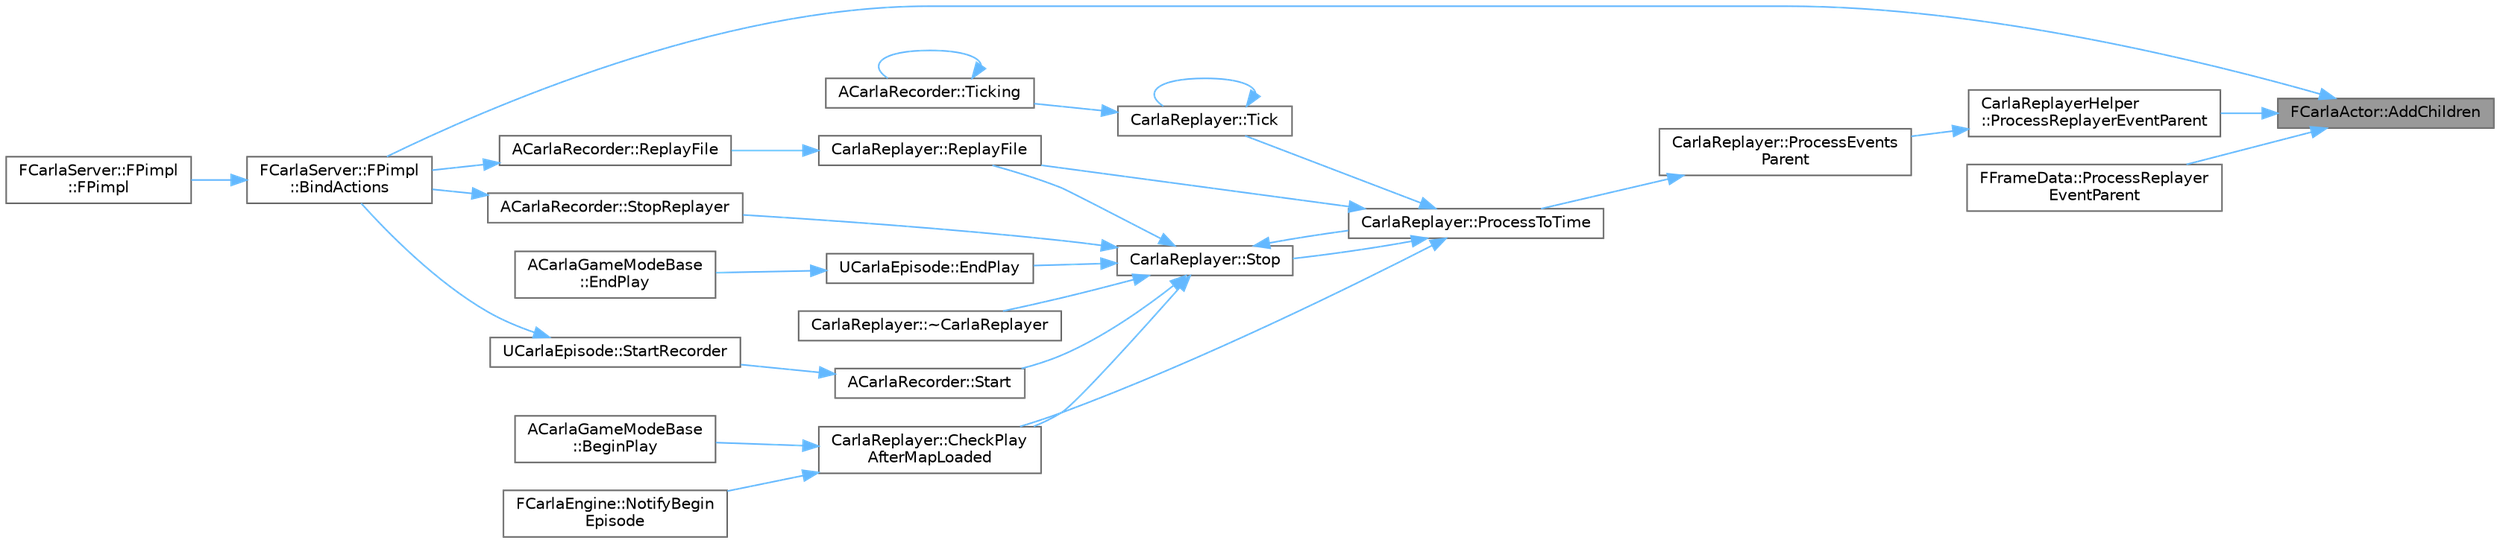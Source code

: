 digraph "FCarlaActor::AddChildren"
{
 // INTERACTIVE_SVG=YES
 // LATEX_PDF_SIZE
  bgcolor="transparent";
  edge [fontname=Helvetica,fontsize=10,labelfontname=Helvetica,labelfontsize=10];
  node [fontname=Helvetica,fontsize=10,shape=box,height=0.2,width=0.4];
  rankdir="RL";
  Node1 [id="Node000001",label="FCarlaActor::AddChildren",height=0.2,width=0.4,color="gray40", fillcolor="grey60", style="filled", fontcolor="black",tooltip=" "];
  Node1 -> Node2 [id="edge1_Node000001_Node000002",dir="back",color="steelblue1",style="solid",tooltip=" "];
  Node2 [id="Node000002",label="FCarlaServer::FPimpl\l::BindActions",height=0.2,width=0.4,color="grey40", fillcolor="white", style="filled",URL="$d7/d97/classFCarlaServer_1_1FPimpl.html#a675a6b572112a21e8bc011dddfd0de86",tooltip=" "];
  Node2 -> Node3 [id="edge2_Node000002_Node000003",dir="back",color="steelblue1",style="solid",tooltip=" "];
  Node3 [id="Node000003",label="FCarlaServer::FPimpl\l::FPimpl",height=0.2,width=0.4,color="grey40", fillcolor="white", style="filled",URL="$d7/d97/classFCarlaServer_1_1FPimpl.html#ab9ff29fc81bd2f9a14677941c7f7b62d",tooltip=" "];
  Node1 -> Node4 [id="edge3_Node000001_Node000004",dir="back",color="steelblue1",style="solid",tooltip=" "];
  Node4 [id="Node000004",label="CarlaReplayerHelper\l::ProcessReplayerEventParent",height=0.2,width=0.4,color="grey40", fillcolor="white", style="filled",URL="$d8/d27/classCarlaReplayerHelper.html#a900d23c789ab8d07489d1d817fa5edab",tooltip=" "];
  Node4 -> Node5 [id="edge4_Node000004_Node000005",dir="back",color="steelblue1",style="solid",tooltip=" "];
  Node5 [id="Node000005",label="CarlaReplayer::ProcessEvents\lParent",height=0.2,width=0.4,color="grey40", fillcolor="white", style="filled",URL="$dc/dc6/classCarlaReplayer.html#a5ed2b19174f18dd9bcd55c289f106719",tooltip=" "];
  Node5 -> Node6 [id="edge5_Node000005_Node000006",dir="back",color="steelblue1",style="solid",tooltip=" "];
  Node6 [id="Node000006",label="CarlaReplayer::ProcessToTime",height=0.2,width=0.4,color="grey40", fillcolor="white", style="filled",URL="$dc/dc6/classCarlaReplayer.html#ae0a5643d88257bdceb9e12d5c33194cb",tooltip=" "];
  Node6 -> Node7 [id="edge6_Node000006_Node000007",dir="back",color="steelblue1",style="solid",tooltip=" "];
  Node7 [id="Node000007",label="CarlaReplayer::CheckPlay\lAfterMapLoaded",height=0.2,width=0.4,color="grey40", fillcolor="white", style="filled",URL="$dc/dc6/classCarlaReplayer.html#ac70d3dbe1f79ffd25a695ec3bd2485e6",tooltip=" "];
  Node7 -> Node8 [id="edge7_Node000007_Node000008",dir="back",color="steelblue1",style="solid",tooltip=" "];
  Node8 [id="Node000008",label="ACarlaGameModeBase\l::BeginPlay",height=0.2,width=0.4,color="grey40", fillcolor="white", style="filled",URL="$db/de5/classACarlaGameModeBase.html#a3909b055b351f69d7ad1e39a42e72e3d",tooltip=" "];
  Node7 -> Node9 [id="edge8_Node000007_Node000009",dir="back",color="steelblue1",style="solid",tooltip=" "];
  Node9 [id="Node000009",label="FCarlaEngine::NotifyBegin\lEpisode",height=0.2,width=0.4,color="grey40", fillcolor="white", style="filled",URL="$dc/d49/classFCarlaEngine.html#ab4c918e4d4855a26ab57c4bb79ad4645",tooltip=" "];
  Node6 -> Node10 [id="edge9_Node000006_Node000010",dir="back",color="steelblue1",style="solid",tooltip=" "];
  Node10 [id="Node000010",label="CarlaReplayer::ReplayFile",height=0.2,width=0.4,color="grey40", fillcolor="white", style="filled",URL="$dc/dc6/classCarlaReplayer.html#a480fd94fedc2367d7f7f58f17f3cd5a4",tooltip=" "];
  Node10 -> Node11 [id="edge10_Node000010_Node000011",dir="back",color="steelblue1",style="solid",tooltip=" "];
  Node11 [id="Node000011",label="ACarlaRecorder::ReplayFile",height=0.2,width=0.4,color="grey40", fillcolor="white", style="filled",URL="$dd/db9/classACarlaRecorder.html#a5dc891241c275eedcf6b1f189751520b",tooltip=" "];
  Node11 -> Node2 [id="edge11_Node000011_Node000002",dir="back",color="steelblue1",style="solid",tooltip=" "];
  Node6 -> Node12 [id="edge12_Node000006_Node000012",dir="back",color="steelblue1",style="solid",tooltip=" "];
  Node12 [id="Node000012",label="CarlaReplayer::Stop",height=0.2,width=0.4,color="grey40", fillcolor="white", style="filled",URL="$dc/dc6/classCarlaReplayer.html#af627917f2c95135fb11b59af4f65dbf7",tooltip=" "];
  Node12 -> Node7 [id="edge13_Node000012_Node000007",dir="back",color="steelblue1",style="solid",tooltip=" "];
  Node12 -> Node13 [id="edge14_Node000012_Node000013",dir="back",color="steelblue1",style="solid",tooltip=" "];
  Node13 [id="Node000013",label="UCarlaEpisode::EndPlay",height=0.2,width=0.4,color="grey40", fillcolor="white", style="filled",URL="$dc/d84/classUCarlaEpisode.html#a04380aa760fc6891f1c51cdbe7ddb856",tooltip=" "];
  Node13 -> Node14 [id="edge15_Node000013_Node000014",dir="back",color="steelblue1",style="solid",tooltip=" "];
  Node14 [id="Node000014",label="ACarlaGameModeBase\l::EndPlay",height=0.2,width=0.4,color="grey40", fillcolor="white", style="filled",URL="$db/de5/classACarlaGameModeBase.html#a8e61df047eac428453a627a6de9ace75",tooltip=" "];
  Node12 -> Node6 [id="edge16_Node000012_Node000006",dir="back",color="steelblue1",style="solid",tooltip=" "];
  Node12 -> Node10 [id="edge17_Node000012_Node000010",dir="back",color="steelblue1",style="solid",tooltip=" "];
  Node12 -> Node15 [id="edge18_Node000012_Node000015",dir="back",color="steelblue1",style="solid",tooltip=" "];
  Node15 [id="Node000015",label="ACarlaRecorder::Start",height=0.2,width=0.4,color="grey40", fillcolor="white", style="filled",URL="$dd/db9/classACarlaRecorder.html#aba719596bd56c72a39f902f6e9a5d290",tooltip=" "];
  Node15 -> Node16 [id="edge19_Node000015_Node000016",dir="back",color="steelblue1",style="solid",tooltip=" "];
  Node16 [id="Node000016",label="UCarlaEpisode::StartRecorder",height=0.2,width=0.4,color="grey40", fillcolor="white", style="filled",URL="$dc/d84/classUCarlaEpisode.html#a1059ce6d102804115b3243de46d46bec",tooltip=" "];
  Node16 -> Node2 [id="edge20_Node000016_Node000002",dir="back",color="steelblue1",style="solid",tooltip=" "];
  Node12 -> Node17 [id="edge21_Node000012_Node000017",dir="back",color="steelblue1",style="solid",tooltip=" "];
  Node17 [id="Node000017",label="ACarlaRecorder::StopReplayer",height=0.2,width=0.4,color="grey40", fillcolor="white", style="filled",URL="$dd/db9/classACarlaRecorder.html#a33fb5180defd8c9c1d3063eff52c7a37",tooltip=" "];
  Node17 -> Node2 [id="edge22_Node000017_Node000002",dir="back",color="steelblue1",style="solid",tooltip=" "];
  Node12 -> Node18 [id="edge23_Node000012_Node000018",dir="back",color="steelblue1",style="solid",tooltip=" "];
  Node18 [id="Node000018",label="CarlaReplayer::~CarlaReplayer",height=0.2,width=0.4,color="grey40", fillcolor="white", style="filled",URL="$dc/dc6/classCarlaReplayer.html#a6dadadd7719c5e660d2e3d99b22f5961",tooltip=" "];
  Node6 -> Node19 [id="edge24_Node000006_Node000019",dir="back",color="steelblue1",style="solid",tooltip=" "];
  Node19 [id="Node000019",label="CarlaReplayer::Tick",height=0.2,width=0.4,color="grey40", fillcolor="white", style="filled",URL="$dc/dc6/classCarlaReplayer.html#a4aeceb13aaa5dfcbf3ee42d7582262a4",tooltip=" "];
  Node19 -> Node19 [id="edge25_Node000019_Node000019",dir="back",color="steelblue1",style="solid",tooltip=" "];
  Node19 -> Node20 [id="edge26_Node000019_Node000020",dir="back",color="steelblue1",style="solid",tooltip=" "];
  Node20 [id="Node000020",label="ACarlaRecorder::Ticking",height=0.2,width=0.4,color="grey40", fillcolor="white", style="filled",URL="$dd/db9/classACarlaRecorder.html#a1074f19dfe5b16a9e10b24ef35b26abc",tooltip=" "];
  Node20 -> Node20 [id="edge27_Node000020_Node000020",dir="back",color="steelblue1",style="solid",tooltip=" "];
  Node1 -> Node21 [id="edge28_Node000001_Node000021",dir="back",color="steelblue1",style="solid",tooltip=" "];
  Node21 [id="Node000021",label="FFrameData::ProcessReplayer\lEventParent",height=0.2,width=0.4,color="grey40", fillcolor="white", style="filled",URL="$de/db4/classFFrameData.html#adf8855c8f7d6f107732878170489e78a",tooltip=" "];
}

